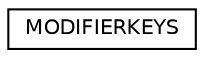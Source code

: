 digraph "Graphical Class Hierarchy"
{
  edge [fontname="Helvetica",fontsize="10",labelfontname="Helvetica",labelfontsize="10"];
  node [fontname="Helvetica",fontsize="10",shape=record];
  rankdir="LR";
  Node1 [label="MODIFIERKEYS",height=0.2,width=0.4,color="black", fillcolor="white", style="filled",URL="$struct_m_o_d_i_f_i_e_r_k_e_y_s.html"];
}

